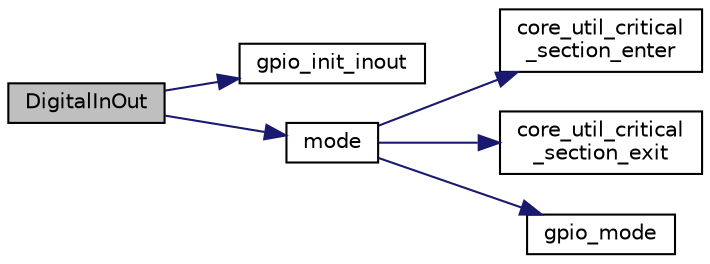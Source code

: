 digraph "DigitalInOut"
{
 // LATEX_PDF_SIZE
  edge [fontname="Helvetica",fontsize="10",labelfontname="Helvetica",labelfontsize="10"];
  node [fontname="Helvetica",fontsize="10",shape=record];
  rankdir="LR";
  Node1 [label="DigitalInOut",height=0.2,width=0.4,color="black", fillcolor="grey75", style="filled", fontcolor="black",tooltip=" "];
  Node1 -> Node2 [color="midnightblue",fontsize="10",style="solid",fontname="Helvetica"];
  Node2 [label="gpio_init_inout",height=0.2,width=0.4,color="black", fillcolor="white", style="filled",URL="$group__hal__gpio.html#gada71c18e8fe139d522d63f2a7f9f2f3e",tooltip=" "];
  Node1 -> Node3 [color="midnightblue",fontsize="10",style="solid",fontname="Helvetica"];
  Node3 [label="mode",height=0.2,width=0.4,color="black", fillcolor="white", style="filled",URL="$group__drivers.html#ga12ffae4af877bdcd41ad2fc6a0a444ad",tooltip=" "];
  Node3 -> Node4 [color="midnightblue",fontsize="10",style="solid",fontname="Helvetica"];
  Node4 [label="core_util_critical\l_section_enter",height=0.2,width=0.4,color="black", fillcolor="white", style="filled",URL="$group__platform.html#ga4d950b3bb0026db2d01df0efd5f18f66",tooltip=" "];
  Node3 -> Node5 [color="midnightblue",fontsize="10",style="solid",fontname="Helvetica"];
  Node5 [label="core_util_critical\l_section_exit",height=0.2,width=0.4,color="black", fillcolor="white", style="filled",URL="$group__platform.html#ga9fbfbd322e41f1f0709332af8c3afc52",tooltip=" "];
  Node3 -> Node6 [color="midnightblue",fontsize="10",style="solid",fontname="Helvetica"];
  Node6 [label="gpio_mode",height=0.2,width=0.4,color="black", fillcolor="white", style="filled",URL="$group__hal__gpio.html#ga980b8f8055986ffc177267488a4bd19d",tooltip=" "];
}
